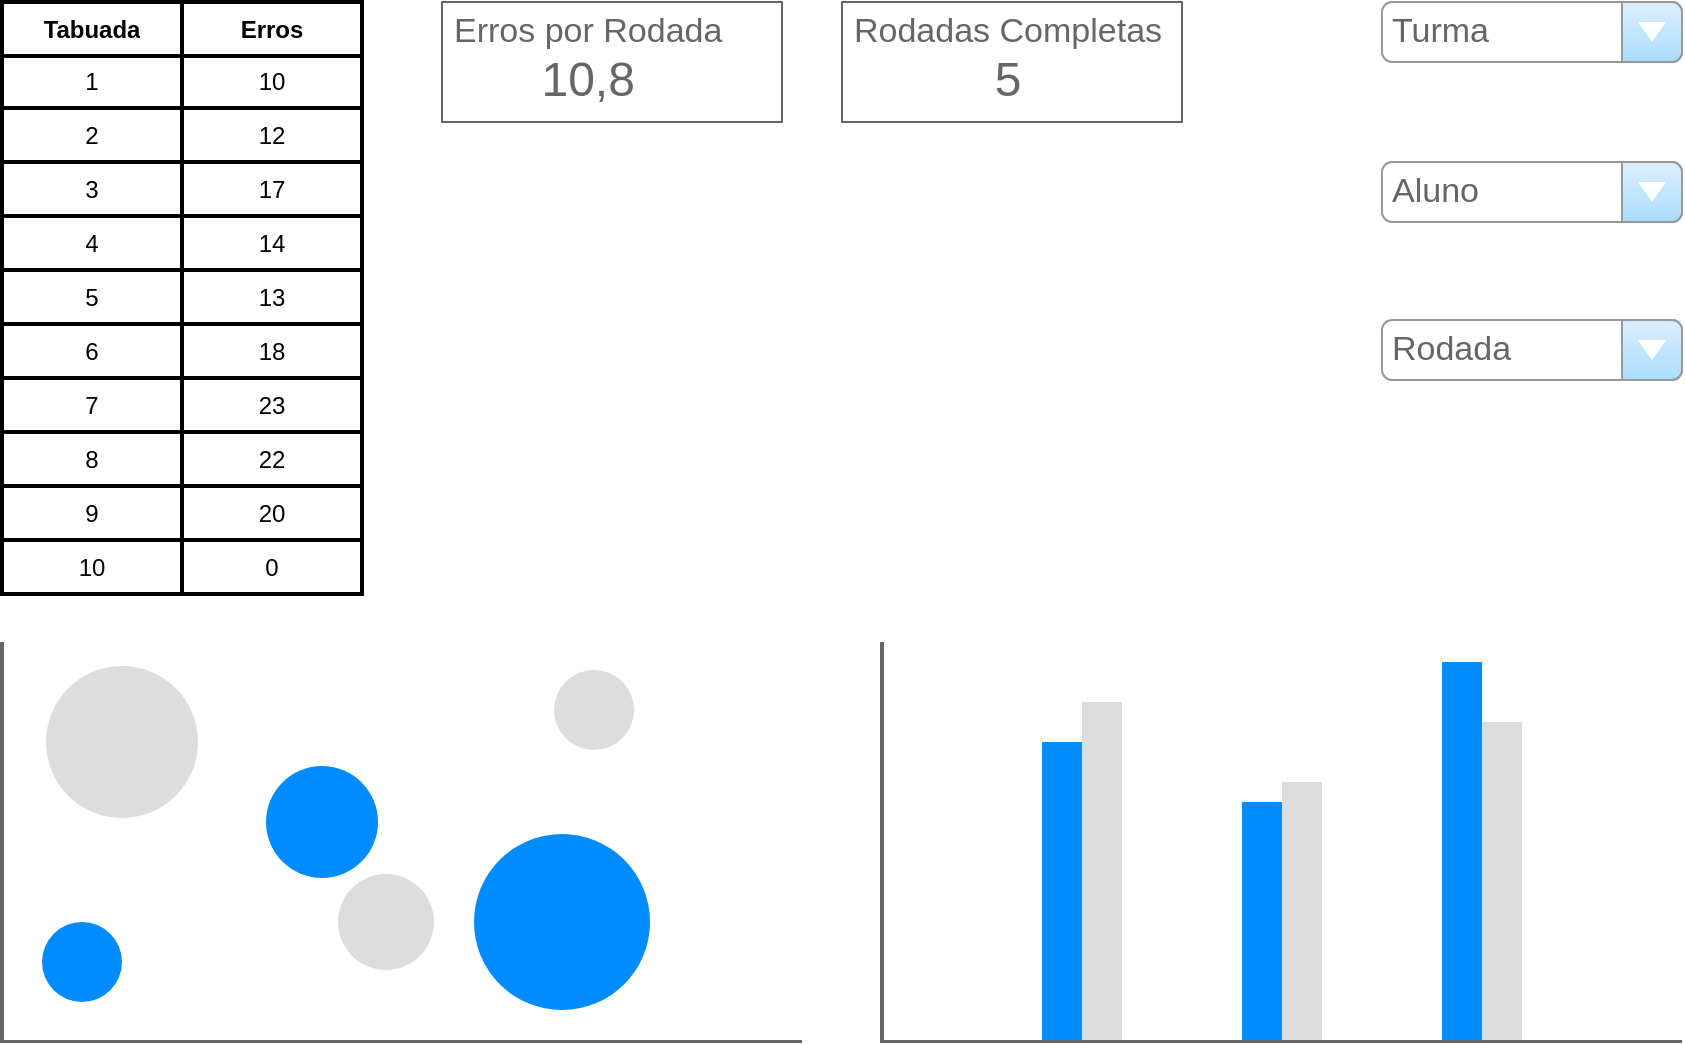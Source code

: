 <mxfile version="22.0.2" type="device">
  <diagram id="07fea595-8f29-1299-0266-81d95cde20df" name="Page-1">
    <mxGraphModel dx="1418" dy="838" grid="1" gridSize="10" guides="1" tooltips="1" connect="1" arrows="1" fold="1" page="1" pageScale="1" pageWidth="1169" pageHeight="827" background="none" math="0" shadow="0">
      <root>
        <mxCell id="0" />
        <mxCell id="1" parent="0" />
        <mxCell id="Gqj70tg79q-xTn-VGEHG-753" value="Turma" style="strokeWidth=1;shadow=0;dashed=0;align=center;html=1;shape=mxgraph.mockup.forms.comboBox;strokeColor=#999999;fillColor=#ddeeff;align=left;fillColor2=#aaddff;mainText=;fontColor=#666666;fontSize=17;spacingLeft=3;" parent="1" vertex="1">
          <mxGeometry x="810" y="240" width="150" height="30" as="geometry" />
        </mxCell>
        <mxCell id="Gqj70tg79q-xTn-VGEHG-754" value="" style="verticalLabelPosition=bottom;shadow=0;dashed=0;align=center;html=1;verticalAlign=top;strokeWidth=1;shape=mxgraph.mockup.graphics.columnChart;strokeColor=none;strokeColor2=none;strokeColor3=#666666;fillColor2=#008cff;fillColor3=#dddddd;" parent="1" vertex="1">
          <mxGeometry x="560" y="560" width="400" height="200" as="geometry" />
        </mxCell>
        <mxCell id="Gqj70tg79q-xTn-VGEHG-755" value="" style="verticalLabelPosition=bottom;shadow=0;dashed=0;align=center;html=1;verticalAlign=top;strokeWidth=1;shape=mxgraph.mockup.graphics.bubbleChart;strokeColor=none;strokeColor2=none;strokeColor3=#666666;fillColor2=#008cff;fillColor3=#dddddd;" parent="1" vertex="1">
          <mxGeometry x="120" y="560" width="400" height="200" as="geometry" />
        </mxCell>
        <mxCell id="Gqj70tg79q-xTn-VGEHG-756" value="" style="shape=table;html=1;whiteSpace=wrap;startSize=0;container=1;collapsible=0;childLayout=tableLayout;strokeWidth=2;" parent="1" vertex="1">
          <mxGeometry x="120" y="240" width="180" height="296" as="geometry" />
        </mxCell>
        <mxCell id="Gqj70tg79q-xTn-VGEHG-757" value="" style="shape=tableRow;horizontal=0;startSize=0;swimlaneHead=0;swimlaneBody=0;top=0;left=0;bottom=0;right=0;collapsible=0;dropTarget=0;fillColor=none;points=[[0,0.5],[1,0.5]];portConstraint=eastwest;" parent="Gqj70tg79q-xTn-VGEHG-756" vertex="1">
          <mxGeometry width="180" height="27" as="geometry" />
        </mxCell>
        <mxCell id="Gqj70tg79q-xTn-VGEHG-758" value="Tabuada" style="shape=partialRectangle;html=1;whiteSpace=wrap;connectable=0;fillColor=none;top=0;left=0;bottom=0;right=0;overflow=hidden;fontStyle=1" parent="Gqj70tg79q-xTn-VGEHG-757" vertex="1">
          <mxGeometry width="90" height="27" as="geometry">
            <mxRectangle width="90" height="27" as="alternateBounds" />
          </mxGeometry>
        </mxCell>
        <mxCell id="Gqj70tg79q-xTn-VGEHG-759" value="Erros" style="shape=partialRectangle;html=1;whiteSpace=wrap;connectable=0;fillColor=none;top=0;left=0;bottom=0;right=0;overflow=hidden;fontStyle=1" parent="Gqj70tg79q-xTn-VGEHG-757" vertex="1">
          <mxGeometry x="90" width="90" height="27" as="geometry">
            <mxRectangle width="90" height="27" as="alternateBounds" />
          </mxGeometry>
        </mxCell>
        <mxCell id="Gqj70tg79q-xTn-VGEHG-760" value="" style="shape=tableRow;horizontal=0;startSize=0;swimlaneHead=0;swimlaneBody=0;top=0;left=0;bottom=0;right=0;collapsible=0;dropTarget=0;fillColor=none;points=[[0,0.5],[1,0.5]];portConstraint=eastwest;" parent="Gqj70tg79q-xTn-VGEHG-756" vertex="1">
          <mxGeometry y="27" width="180" height="26" as="geometry" />
        </mxCell>
        <mxCell id="Gqj70tg79q-xTn-VGEHG-761" value="1" style="shape=partialRectangle;html=1;whiteSpace=wrap;connectable=0;fillColor=none;top=0;left=0;bottom=0;right=0;overflow=hidden;" parent="Gqj70tg79q-xTn-VGEHG-760" vertex="1">
          <mxGeometry width="90" height="26" as="geometry">
            <mxRectangle width="90" height="26" as="alternateBounds" />
          </mxGeometry>
        </mxCell>
        <mxCell id="Gqj70tg79q-xTn-VGEHG-762" value="10" style="shape=partialRectangle;html=1;whiteSpace=wrap;connectable=0;fillColor=none;top=0;left=0;bottom=0;right=0;overflow=hidden;" parent="Gqj70tg79q-xTn-VGEHG-760" vertex="1">
          <mxGeometry x="90" width="90" height="26" as="geometry">
            <mxRectangle width="90" height="26" as="alternateBounds" />
          </mxGeometry>
        </mxCell>
        <mxCell id="Gqj70tg79q-xTn-VGEHG-763" value="" style="shape=tableRow;horizontal=0;startSize=0;swimlaneHead=0;swimlaneBody=0;top=0;left=0;bottom=0;right=0;collapsible=0;dropTarget=0;fillColor=none;points=[[0,0.5],[1,0.5]];portConstraint=eastwest;" parent="Gqj70tg79q-xTn-VGEHG-756" vertex="1">
          <mxGeometry y="53" width="180" height="27" as="geometry" />
        </mxCell>
        <mxCell id="Gqj70tg79q-xTn-VGEHG-764" value="2" style="shape=partialRectangle;html=1;whiteSpace=wrap;connectable=0;fillColor=none;top=0;left=0;bottom=0;right=0;overflow=hidden;" parent="Gqj70tg79q-xTn-VGEHG-763" vertex="1">
          <mxGeometry width="90" height="27" as="geometry">
            <mxRectangle width="90" height="27" as="alternateBounds" />
          </mxGeometry>
        </mxCell>
        <mxCell id="Gqj70tg79q-xTn-VGEHG-765" value="12" style="shape=partialRectangle;html=1;whiteSpace=wrap;connectable=0;fillColor=none;top=0;left=0;bottom=0;right=0;overflow=hidden;" parent="Gqj70tg79q-xTn-VGEHG-763" vertex="1">
          <mxGeometry x="90" width="90" height="27" as="geometry">
            <mxRectangle width="90" height="27" as="alternateBounds" />
          </mxGeometry>
        </mxCell>
        <mxCell id="Gqj70tg79q-xTn-VGEHG-766" value="" style="shape=tableRow;horizontal=0;startSize=0;swimlaneHead=0;swimlaneBody=0;top=0;left=0;bottom=0;right=0;collapsible=0;dropTarget=0;fillColor=none;points=[[0,0.5],[1,0.5]];portConstraint=eastwest;" parent="Gqj70tg79q-xTn-VGEHG-756" vertex="1">
          <mxGeometry y="80" width="180" height="27" as="geometry" />
        </mxCell>
        <mxCell id="Gqj70tg79q-xTn-VGEHG-767" value="3" style="shape=partialRectangle;html=1;whiteSpace=wrap;connectable=0;fillColor=none;top=0;left=0;bottom=0;right=0;overflow=hidden;" parent="Gqj70tg79q-xTn-VGEHG-766" vertex="1">
          <mxGeometry width="90" height="27" as="geometry">
            <mxRectangle width="90" height="27" as="alternateBounds" />
          </mxGeometry>
        </mxCell>
        <mxCell id="Gqj70tg79q-xTn-VGEHG-768" value="17" style="shape=partialRectangle;html=1;whiteSpace=wrap;connectable=0;fillColor=none;top=0;left=0;bottom=0;right=0;overflow=hidden;" parent="Gqj70tg79q-xTn-VGEHG-766" vertex="1">
          <mxGeometry x="90" width="90" height="27" as="geometry">
            <mxRectangle width="90" height="27" as="alternateBounds" />
          </mxGeometry>
        </mxCell>
        <mxCell id="Gqj70tg79q-xTn-VGEHG-769" value="" style="shape=tableRow;horizontal=0;startSize=0;swimlaneHead=0;swimlaneBody=0;top=0;left=0;bottom=0;right=0;collapsible=0;dropTarget=0;fillColor=none;points=[[0,0.5],[1,0.5]];portConstraint=eastwest;" parent="Gqj70tg79q-xTn-VGEHG-756" vertex="1">
          <mxGeometry y="107" width="180" height="27" as="geometry" />
        </mxCell>
        <mxCell id="Gqj70tg79q-xTn-VGEHG-770" value="4" style="shape=partialRectangle;html=1;whiteSpace=wrap;connectable=0;fillColor=none;top=0;left=0;bottom=0;right=0;overflow=hidden;" parent="Gqj70tg79q-xTn-VGEHG-769" vertex="1">
          <mxGeometry width="90" height="27" as="geometry">
            <mxRectangle width="90" height="27" as="alternateBounds" />
          </mxGeometry>
        </mxCell>
        <mxCell id="Gqj70tg79q-xTn-VGEHG-771" value="14" style="shape=partialRectangle;html=1;whiteSpace=wrap;connectable=0;fillColor=none;top=0;left=0;bottom=0;right=0;overflow=hidden;" parent="Gqj70tg79q-xTn-VGEHG-769" vertex="1">
          <mxGeometry x="90" width="90" height="27" as="geometry">
            <mxRectangle width="90" height="27" as="alternateBounds" />
          </mxGeometry>
        </mxCell>
        <mxCell id="Gqj70tg79q-xTn-VGEHG-772" value="" style="shape=tableRow;horizontal=0;startSize=0;swimlaneHead=0;swimlaneBody=0;top=0;left=0;bottom=0;right=0;collapsible=0;dropTarget=0;fillColor=none;points=[[0,0.5],[1,0.5]];portConstraint=eastwest;" parent="Gqj70tg79q-xTn-VGEHG-756" vertex="1">
          <mxGeometry y="134" width="180" height="27" as="geometry" />
        </mxCell>
        <mxCell id="Gqj70tg79q-xTn-VGEHG-773" value="5" style="shape=partialRectangle;html=1;whiteSpace=wrap;connectable=0;fillColor=none;top=0;left=0;bottom=0;right=0;overflow=hidden;" parent="Gqj70tg79q-xTn-VGEHG-772" vertex="1">
          <mxGeometry width="90" height="27" as="geometry">
            <mxRectangle width="90" height="27" as="alternateBounds" />
          </mxGeometry>
        </mxCell>
        <mxCell id="Gqj70tg79q-xTn-VGEHG-774" value="13" style="shape=partialRectangle;html=1;whiteSpace=wrap;connectable=0;fillColor=none;top=0;left=0;bottom=0;right=0;overflow=hidden;" parent="Gqj70tg79q-xTn-VGEHG-772" vertex="1">
          <mxGeometry x="90" width="90" height="27" as="geometry">
            <mxRectangle width="90" height="27" as="alternateBounds" />
          </mxGeometry>
        </mxCell>
        <mxCell id="Gqj70tg79q-xTn-VGEHG-775" value="" style="shape=tableRow;horizontal=0;startSize=0;swimlaneHead=0;swimlaneBody=0;top=0;left=0;bottom=0;right=0;collapsible=0;dropTarget=0;fillColor=none;points=[[0,0.5],[1,0.5]];portConstraint=eastwest;" parent="Gqj70tg79q-xTn-VGEHG-756" vertex="1">
          <mxGeometry y="161" width="180" height="27" as="geometry" />
        </mxCell>
        <mxCell id="Gqj70tg79q-xTn-VGEHG-776" value="6" style="shape=partialRectangle;html=1;whiteSpace=wrap;connectable=0;fillColor=none;top=0;left=0;bottom=0;right=0;overflow=hidden;" parent="Gqj70tg79q-xTn-VGEHG-775" vertex="1">
          <mxGeometry width="90" height="27" as="geometry">
            <mxRectangle width="90" height="27" as="alternateBounds" />
          </mxGeometry>
        </mxCell>
        <mxCell id="Gqj70tg79q-xTn-VGEHG-777" value="18" style="shape=partialRectangle;html=1;whiteSpace=wrap;connectable=0;fillColor=none;top=0;left=0;bottom=0;right=0;overflow=hidden;" parent="Gqj70tg79q-xTn-VGEHG-775" vertex="1">
          <mxGeometry x="90" width="90" height="27" as="geometry">
            <mxRectangle width="90" height="27" as="alternateBounds" />
          </mxGeometry>
        </mxCell>
        <mxCell id="Gqj70tg79q-xTn-VGEHG-778" value="" style="shape=tableRow;horizontal=0;startSize=0;swimlaneHead=0;swimlaneBody=0;top=0;left=0;bottom=0;right=0;collapsible=0;dropTarget=0;fillColor=none;points=[[0,0.5],[1,0.5]];portConstraint=eastwest;" parent="Gqj70tg79q-xTn-VGEHG-756" vertex="1">
          <mxGeometry y="188" width="180" height="27" as="geometry" />
        </mxCell>
        <mxCell id="Gqj70tg79q-xTn-VGEHG-779" value="7" style="shape=partialRectangle;html=1;whiteSpace=wrap;connectable=0;fillColor=none;top=0;left=0;bottom=0;right=0;overflow=hidden;" parent="Gqj70tg79q-xTn-VGEHG-778" vertex="1">
          <mxGeometry width="90" height="27" as="geometry">
            <mxRectangle width="90" height="27" as="alternateBounds" />
          </mxGeometry>
        </mxCell>
        <mxCell id="Gqj70tg79q-xTn-VGEHG-780" value="23" style="shape=partialRectangle;html=1;whiteSpace=wrap;connectable=0;fillColor=none;top=0;left=0;bottom=0;right=0;overflow=hidden;" parent="Gqj70tg79q-xTn-VGEHG-778" vertex="1">
          <mxGeometry x="90" width="90" height="27" as="geometry">
            <mxRectangle width="90" height="27" as="alternateBounds" />
          </mxGeometry>
        </mxCell>
        <mxCell id="Gqj70tg79q-xTn-VGEHG-781" value="" style="shape=tableRow;horizontal=0;startSize=0;swimlaneHead=0;swimlaneBody=0;top=0;left=0;bottom=0;right=0;collapsible=0;dropTarget=0;fillColor=none;points=[[0,0.5],[1,0.5]];portConstraint=eastwest;" parent="Gqj70tg79q-xTn-VGEHG-756" vertex="1">
          <mxGeometry y="215" width="180" height="27" as="geometry" />
        </mxCell>
        <mxCell id="Gqj70tg79q-xTn-VGEHG-782" value="8" style="shape=partialRectangle;html=1;whiteSpace=wrap;connectable=0;fillColor=none;top=0;left=0;bottom=0;right=0;overflow=hidden;" parent="Gqj70tg79q-xTn-VGEHG-781" vertex="1">
          <mxGeometry width="90" height="27" as="geometry">
            <mxRectangle width="90" height="27" as="alternateBounds" />
          </mxGeometry>
        </mxCell>
        <mxCell id="Gqj70tg79q-xTn-VGEHG-783" value="22" style="shape=partialRectangle;html=1;whiteSpace=wrap;connectable=0;fillColor=none;top=0;left=0;bottom=0;right=0;overflow=hidden;" parent="Gqj70tg79q-xTn-VGEHG-781" vertex="1">
          <mxGeometry x="90" width="90" height="27" as="geometry">
            <mxRectangle width="90" height="27" as="alternateBounds" />
          </mxGeometry>
        </mxCell>
        <mxCell id="Gqj70tg79q-xTn-VGEHG-784" value="" style="shape=tableRow;horizontal=0;startSize=0;swimlaneHead=0;swimlaneBody=0;top=0;left=0;bottom=0;right=0;collapsible=0;dropTarget=0;fillColor=none;points=[[0,0.5],[1,0.5]];portConstraint=eastwest;" parent="Gqj70tg79q-xTn-VGEHG-756" vertex="1">
          <mxGeometry y="242" width="180" height="27" as="geometry" />
        </mxCell>
        <mxCell id="Gqj70tg79q-xTn-VGEHG-785" value="9" style="shape=partialRectangle;html=1;whiteSpace=wrap;connectable=0;fillColor=none;top=0;left=0;bottom=0;right=0;overflow=hidden;" parent="Gqj70tg79q-xTn-VGEHG-784" vertex="1">
          <mxGeometry width="90" height="27" as="geometry">
            <mxRectangle width="90" height="27" as="alternateBounds" />
          </mxGeometry>
        </mxCell>
        <mxCell id="Gqj70tg79q-xTn-VGEHG-786" value="20" style="shape=partialRectangle;html=1;whiteSpace=wrap;connectable=0;fillColor=none;top=0;left=0;bottom=0;right=0;overflow=hidden;" parent="Gqj70tg79q-xTn-VGEHG-784" vertex="1">
          <mxGeometry x="90" width="90" height="27" as="geometry">
            <mxRectangle width="90" height="27" as="alternateBounds" />
          </mxGeometry>
        </mxCell>
        <mxCell id="Gqj70tg79q-xTn-VGEHG-790" value="" style="shape=tableRow;horizontal=0;startSize=0;swimlaneHead=0;swimlaneBody=0;top=0;left=0;bottom=0;right=0;collapsible=0;dropTarget=0;fillColor=none;points=[[0,0.5],[1,0.5]];portConstraint=eastwest;" parent="Gqj70tg79q-xTn-VGEHG-756" vertex="1">
          <mxGeometry y="269" width="180" height="27" as="geometry" />
        </mxCell>
        <mxCell id="Gqj70tg79q-xTn-VGEHG-791" value="10" style="shape=partialRectangle;html=1;whiteSpace=wrap;connectable=0;fillColor=none;top=0;left=0;bottom=0;right=0;overflow=hidden;" parent="Gqj70tg79q-xTn-VGEHG-790" vertex="1">
          <mxGeometry width="90" height="27" as="geometry">
            <mxRectangle width="90" height="27" as="alternateBounds" />
          </mxGeometry>
        </mxCell>
        <mxCell id="Gqj70tg79q-xTn-VGEHG-792" value="0" style="shape=partialRectangle;html=1;whiteSpace=wrap;connectable=0;fillColor=none;top=0;left=0;bottom=0;right=0;overflow=hidden;" parent="Gqj70tg79q-xTn-VGEHG-790" vertex="1">
          <mxGeometry x="90" width="90" height="27" as="geometry">
            <mxRectangle width="90" height="27" as="alternateBounds" />
          </mxGeometry>
        </mxCell>
        <mxCell id="Gqj70tg79q-xTn-VGEHG-787" value="Aluno" style="strokeWidth=1;shadow=0;dashed=0;align=center;html=1;shape=mxgraph.mockup.forms.comboBox;strokeColor=#999999;fillColor=#ddeeff;align=left;fillColor2=#aaddff;mainText=;fontColor=#666666;fontSize=17;spacingLeft=3;" parent="1" vertex="1">
          <mxGeometry x="810" y="320" width="150" height="30" as="geometry" />
        </mxCell>
        <mxCell id="Gqj70tg79q-xTn-VGEHG-788" value="Rodada" style="strokeWidth=1;shadow=0;dashed=0;align=center;html=1;shape=mxgraph.mockup.forms.comboBox;strokeColor=#999999;fillColor=#ddeeff;align=left;fillColor2=#aaddff;mainText=;fontColor=#666666;fontSize=17;spacingLeft=3;" parent="1" vertex="1">
          <mxGeometry x="810" y="399" width="150" height="30" as="geometry" />
        </mxCell>
        <mxCell id="Gqj70tg79q-xTn-VGEHG-793" value="&lt;div style=&quot;text-align: center;&quot;&gt;&lt;span style=&quot;background-color: initial;&quot;&gt;Erros por Rodada&lt;/span&gt;&lt;/div&gt;&lt;div style=&quot;text-align: center;&quot;&gt;&lt;span style=&quot;background-color: initial;&quot;&gt;&lt;font style=&quot;font-size: 24px;&quot;&gt;10,8&lt;/font&gt;&lt;/span&gt;&lt;/div&gt;" style="strokeWidth=1;shadow=0;dashed=0;align=center;html=1;shape=mxgraph.mockup.text.textBox;fontColor=#666666;align=left;fontSize=17;spacingLeft=4;spacingTop=-3;whiteSpace=wrap;strokeColor=#666666;mainText=;gradientColor=none;" parent="1" vertex="1">
          <mxGeometry x="340" y="240" width="170" height="60" as="geometry" />
        </mxCell>
        <mxCell id="Gqj70tg79q-xTn-VGEHG-794" value="&lt;div style=&quot;text-align: center;&quot;&gt;&lt;span style=&quot;background-color: initial;&quot;&gt;Rodadas Completas&lt;/span&gt;&lt;/div&gt;&lt;div style=&quot;text-align: center;&quot;&gt;&lt;span style=&quot;font-size: 24px;&quot;&gt;5&lt;/span&gt;&lt;/div&gt;" style="strokeWidth=1;shadow=0;dashed=0;align=center;html=1;shape=mxgraph.mockup.text.textBox;fontColor=#666666;align=left;fontSize=17;spacingLeft=4;spacingTop=-3;whiteSpace=wrap;strokeColor=#666666;mainText=;gradientColor=none;" parent="1" vertex="1">
          <mxGeometry x="540" y="240" width="170" height="60" as="geometry" />
        </mxCell>
      </root>
    </mxGraphModel>
  </diagram>
</mxfile>
